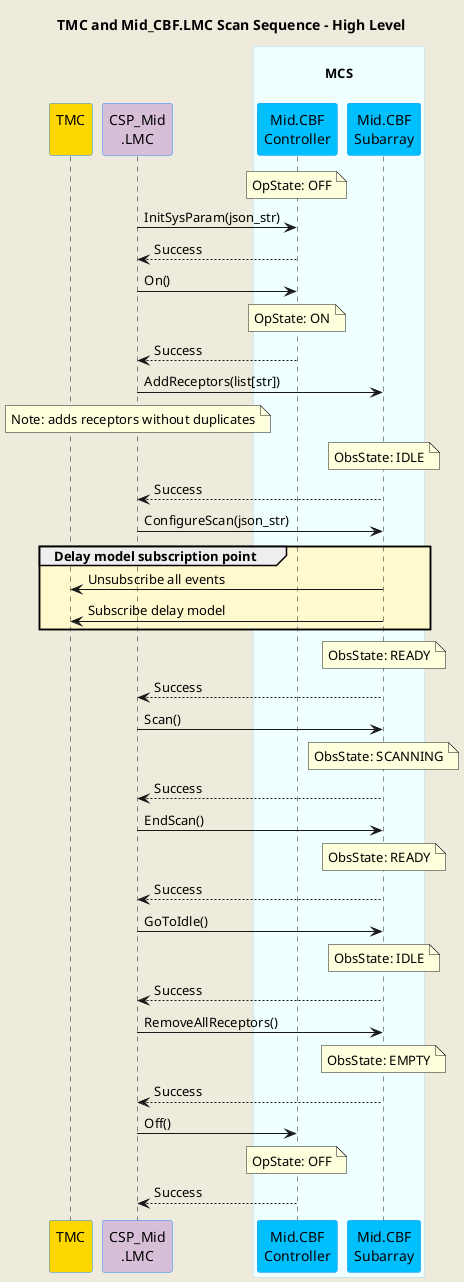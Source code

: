@startuml
'https://plantuml.com/sequence-diagram

skinparam backgroundColor #EEEBDC
skinparam sequence {
ParticipantBorderColor DodgerBlue
ParticipantBackgroundColor DeepSkyBlue
ActorBorderColor DarkGreen
ActorBackgroundColor Green
BoxBorderColor LightBlue
BoxBackgroundColor #F0FFFF
}

title TMC and Mid_CBF.LMC Scan Sequence - High Level

participant "TMC\n" as tmc #Gold
participant "CSP_Mid\n.LMC" as lmc #Thistle

box "\nMCS\n"
participant "Mid.CBF\nController" as controller
participant "Mid.CBF\nSubarray" as subarray
end box

note over controller        : OpState: OFF

lmc         -> controller   : InitSysParam(json_str)
controller --> lmc          : Success

lmc         -> controller   : On()
note over controller        : OpState: ON
controller --> lmc          : Success

lmc         -> subarray     : AddReceptors(list[str])
note over lmc               : Note: adds receptors without duplicates
note over subarray          : ObsState: IDLE
subarray   --> lmc          : Success

lmc         -> subarray     : ConfigureScan(json_str)


group #LemonChiffon Delay model subscription point
    subarray    -> tmc          : Unsubscribe all events
    subarray    -> tmc          : Subscribe delay model
end group

' group Doppler subscription point
' subarray    -> tmc          : subscribe Doppler phase correction
' end group

' group Jones matrix subscription point
' subarray    -> tmc          : subscribe Jones matrix
' end group

' group Timing beam subscription point
' subarray    -> tmc          : subscribe timing beam weights
' end group

note over subarray          : ObsState: READY
subarray   --> lmc          : Success

lmc         -> subarray     : Scan()
note over subarray          : ObsState: SCANNING
subarray   --> lmc          : Success

lmc         -> subarray     : EndScan()
note over subarray          : ObsState: READY
subarray   --> lmc          : Success

lmc         -> subarray     : GoToIdle()
note over subarray          : ObsState: IDLE
subarray   --> lmc          : Success

lmc         -> subarray     : RemoveAllReceptors()
note over subarray          : ObsState: EMPTY
subarray   --> lmc          : Success

lmc         -> controller   : Off()
note over controller        : OpState: OFF
controller --> lmc          : Success

@enduml